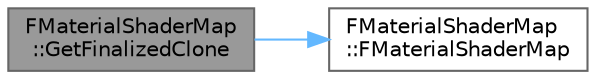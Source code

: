 digraph "FMaterialShaderMap::GetFinalizedClone"
{
 // INTERACTIVE_SVG=YES
 // LATEX_PDF_SIZE
  bgcolor="transparent";
  edge [fontname=Helvetica,fontsize=10,labelfontname=Helvetica,labelfontsize=10];
  node [fontname=Helvetica,fontsize=10,shape=box,height=0.2,width=0.4];
  rankdir="LR";
  Node1 [id="Node000001",label="FMaterialShaderMap\l::GetFinalizedClone",height=0.2,width=0.4,color="gray40", fillcolor="grey60", style="filled", fontcolor="black",tooltip=" "];
  Node1 -> Node2 [id="edge1_Node000001_Node000002",color="steelblue1",style="solid",tooltip=" "];
  Node2 [id="Node000002",label="FMaterialShaderMap\l::FMaterialShaderMap",height=0.2,width=0.4,color="grey40", fillcolor="white", style="filled",URL="$dd/d35/classFMaterialShaderMap.html#a228e0cf1aa9079a6a385742b6e920c79",tooltip=" "];
}
